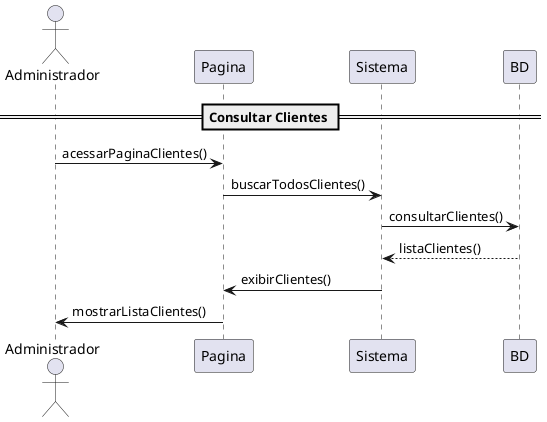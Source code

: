 @startuml



' =============== Atores =================
actor Administrador

' ========== 11. Consultar Clientes (Administrador) ==========
== Consultar Clientes ==
Administrador -> Pagina : acessarPaginaClientes()
Pagina -> Sistema : buscarTodosClientes()
Sistema -> BD : consultarClientes()
BD --> Sistema : listaClientes()
Sistema -> Pagina : exibirClientes()
Pagina -> Administrador : mostrarListaClientes()



@enduml